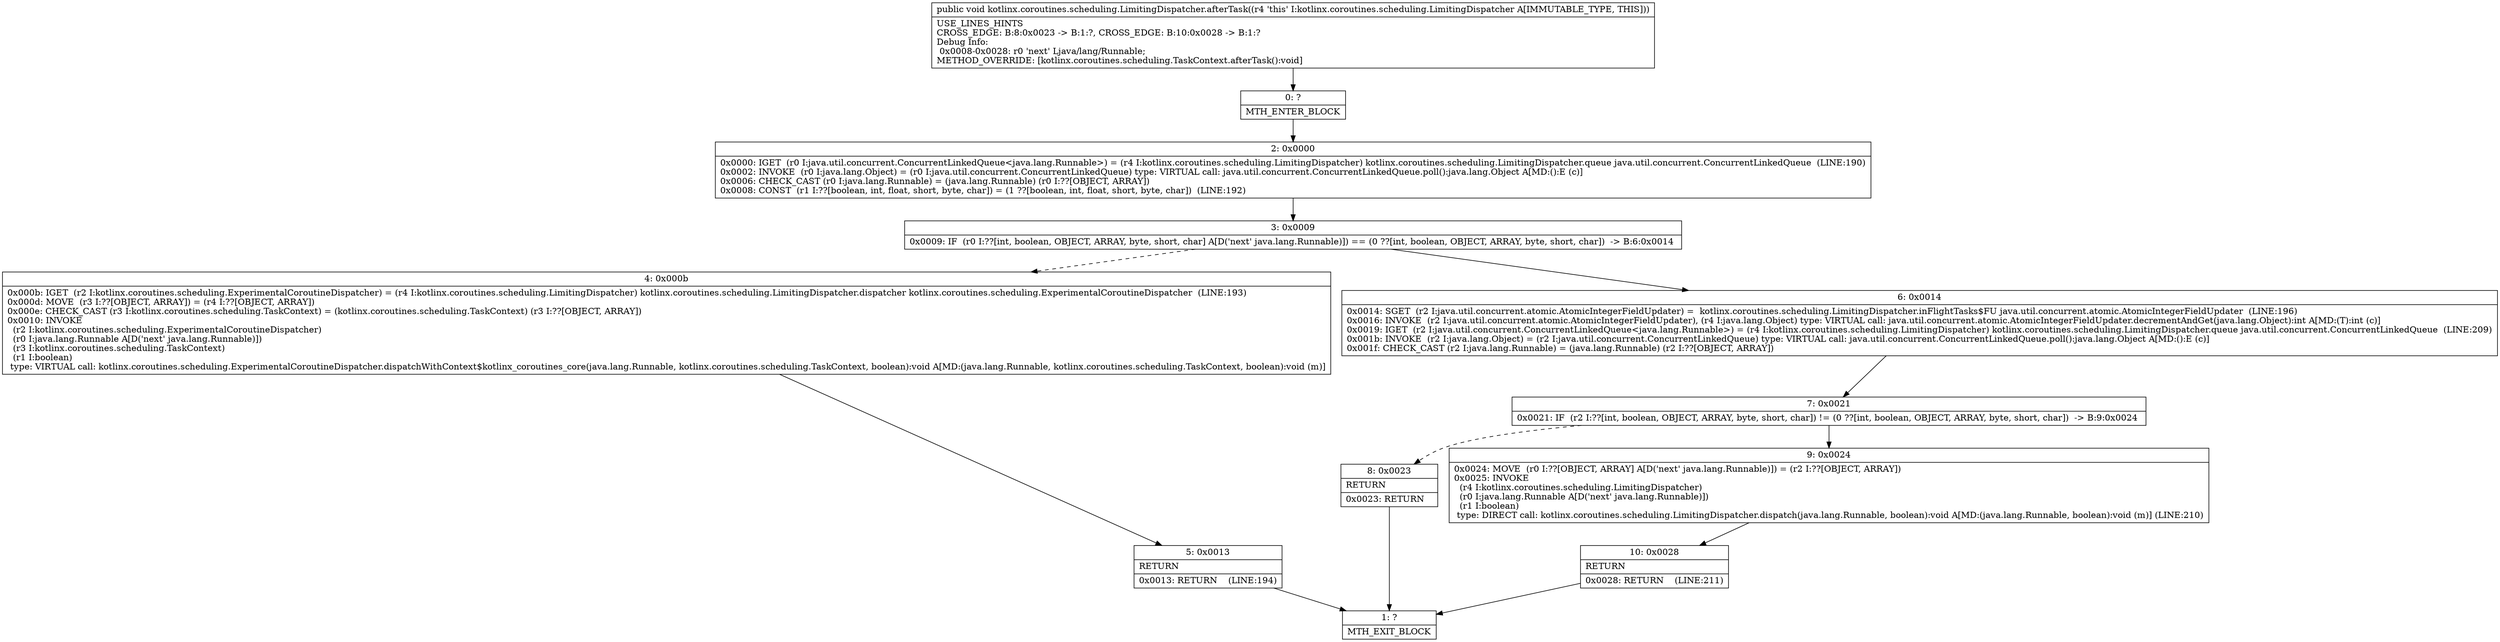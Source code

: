 digraph "CFG forkotlinx.coroutines.scheduling.LimitingDispatcher.afterTask()V" {
Node_0 [shape=record,label="{0\:\ ?|MTH_ENTER_BLOCK\l}"];
Node_2 [shape=record,label="{2\:\ 0x0000|0x0000: IGET  (r0 I:java.util.concurrent.ConcurrentLinkedQueue\<java.lang.Runnable\>) = (r4 I:kotlinx.coroutines.scheduling.LimitingDispatcher) kotlinx.coroutines.scheduling.LimitingDispatcher.queue java.util.concurrent.ConcurrentLinkedQueue  (LINE:190)\l0x0002: INVOKE  (r0 I:java.lang.Object) = (r0 I:java.util.concurrent.ConcurrentLinkedQueue) type: VIRTUAL call: java.util.concurrent.ConcurrentLinkedQueue.poll():java.lang.Object A[MD:():E (c)]\l0x0006: CHECK_CAST (r0 I:java.lang.Runnable) = (java.lang.Runnable) (r0 I:??[OBJECT, ARRAY]) \l0x0008: CONST  (r1 I:??[boolean, int, float, short, byte, char]) = (1 ??[boolean, int, float, short, byte, char])  (LINE:192)\l}"];
Node_3 [shape=record,label="{3\:\ 0x0009|0x0009: IF  (r0 I:??[int, boolean, OBJECT, ARRAY, byte, short, char] A[D('next' java.lang.Runnable)]) == (0 ??[int, boolean, OBJECT, ARRAY, byte, short, char])  \-\> B:6:0x0014 \l}"];
Node_4 [shape=record,label="{4\:\ 0x000b|0x000b: IGET  (r2 I:kotlinx.coroutines.scheduling.ExperimentalCoroutineDispatcher) = (r4 I:kotlinx.coroutines.scheduling.LimitingDispatcher) kotlinx.coroutines.scheduling.LimitingDispatcher.dispatcher kotlinx.coroutines.scheduling.ExperimentalCoroutineDispatcher  (LINE:193)\l0x000d: MOVE  (r3 I:??[OBJECT, ARRAY]) = (r4 I:??[OBJECT, ARRAY]) \l0x000e: CHECK_CAST (r3 I:kotlinx.coroutines.scheduling.TaskContext) = (kotlinx.coroutines.scheduling.TaskContext) (r3 I:??[OBJECT, ARRAY]) \l0x0010: INVOKE  \l  (r2 I:kotlinx.coroutines.scheduling.ExperimentalCoroutineDispatcher)\l  (r0 I:java.lang.Runnable A[D('next' java.lang.Runnable)])\l  (r3 I:kotlinx.coroutines.scheduling.TaskContext)\l  (r1 I:boolean)\l type: VIRTUAL call: kotlinx.coroutines.scheduling.ExperimentalCoroutineDispatcher.dispatchWithContext$kotlinx_coroutines_core(java.lang.Runnable, kotlinx.coroutines.scheduling.TaskContext, boolean):void A[MD:(java.lang.Runnable, kotlinx.coroutines.scheduling.TaskContext, boolean):void (m)]\l}"];
Node_5 [shape=record,label="{5\:\ 0x0013|RETURN\l|0x0013: RETURN    (LINE:194)\l}"];
Node_1 [shape=record,label="{1\:\ ?|MTH_EXIT_BLOCK\l}"];
Node_6 [shape=record,label="{6\:\ 0x0014|0x0014: SGET  (r2 I:java.util.concurrent.atomic.AtomicIntegerFieldUpdater) =  kotlinx.coroutines.scheduling.LimitingDispatcher.inFlightTasks$FU java.util.concurrent.atomic.AtomicIntegerFieldUpdater  (LINE:196)\l0x0016: INVOKE  (r2 I:java.util.concurrent.atomic.AtomicIntegerFieldUpdater), (r4 I:java.lang.Object) type: VIRTUAL call: java.util.concurrent.atomic.AtomicIntegerFieldUpdater.decrementAndGet(java.lang.Object):int A[MD:(T):int (c)]\l0x0019: IGET  (r2 I:java.util.concurrent.ConcurrentLinkedQueue\<java.lang.Runnable\>) = (r4 I:kotlinx.coroutines.scheduling.LimitingDispatcher) kotlinx.coroutines.scheduling.LimitingDispatcher.queue java.util.concurrent.ConcurrentLinkedQueue  (LINE:209)\l0x001b: INVOKE  (r2 I:java.lang.Object) = (r2 I:java.util.concurrent.ConcurrentLinkedQueue) type: VIRTUAL call: java.util.concurrent.ConcurrentLinkedQueue.poll():java.lang.Object A[MD:():E (c)]\l0x001f: CHECK_CAST (r2 I:java.lang.Runnable) = (java.lang.Runnable) (r2 I:??[OBJECT, ARRAY]) \l}"];
Node_7 [shape=record,label="{7\:\ 0x0021|0x0021: IF  (r2 I:??[int, boolean, OBJECT, ARRAY, byte, short, char]) != (0 ??[int, boolean, OBJECT, ARRAY, byte, short, char])  \-\> B:9:0x0024 \l}"];
Node_8 [shape=record,label="{8\:\ 0x0023|RETURN\l|0x0023: RETURN   \l}"];
Node_9 [shape=record,label="{9\:\ 0x0024|0x0024: MOVE  (r0 I:??[OBJECT, ARRAY] A[D('next' java.lang.Runnable)]) = (r2 I:??[OBJECT, ARRAY]) \l0x0025: INVOKE  \l  (r4 I:kotlinx.coroutines.scheduling.LimitingDispatcher)\l  (r0 I:java.lang.Runnable A[D('next' java.lang.Runnable)])\l  (r1 I:boolean)\l type: DIRECT call: kotlinx.coroutines.scheduling.LimitingDispatcher.dispatch(java.lang.Runnable, boolean):void A[MD:(java.lang.Runnable, boolean):void (m)] (LINE:210)\l}"];
Node_10 [shape=record,label="{10\:\ 0x0028|RETURN\l|0x0028: RETURN    (LINE:211)\l}"];
MethodNode[shape=record,label="{public void kotlinx.coroutines.scheduling.LimitingDispatcher.afterTask((r4 'this' I:kotlinx.coroutines.scheduling.LimitingDispatcher A[IMMUTABLE_TYPE, THIS]))  | USE_LINES_HINTS\lCROSS_EDGE: B:8:0x0023 \-\> B:1:?, CROSS_EDGE: B:10:0x0028 \-\> B:1:?\lDebug Info:\l  0x0008\-0x0028: r0 'next' Ljava\/lang\/Runnable;\lMETHOD_OVERRIDE: [kotlinx.coroutines.scheduling.TaskContext.afterTask():void]\l}"];
MethodNode -> Node_0;Node_0 -> Node_2;
Node_2 -> Node_3;
Node_3 -> Node_4[style=dashed];
Node_3 -> Node_6;
Node_4 -> Node_5;
Node_5 -> Node_1;
Node_6 -> Node_7;
Node_7 -> Node_8[style=dashed];
Node_7 -> Node_9;
Node_8 -> Node_1;
Node_9 -> Node_10;
Node_10 -> Node_1;
}

